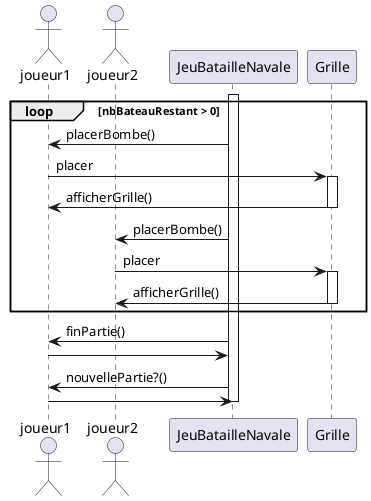 @startuml
actor joueur1
actor joueur2

activate JeuBatailleNavale
loop nbBateauRestant > 0
   JeuBatailleNavale -> joueur1 : placerBombe()
   joueur1 -> Grille : placer
   activate Grille
   Grille -> joueur1 : afficherGrille()
   deactivate Grille
   JeuBatailleNavale -> joueur2 : placerBombe()
   joueur2 -> Grille : placer
   activate Grille
   Grille -> joueur2 : afficherGrille()
   deactivate Grille
end
JeuBatailleNavale -> joueur1 : finPartie()
joueur1 -> JeuBatailleNavale
JeuBatailleNavale -> joueur1 : nouvellePartie?()
joueur1 -> JeuBatailleNavale


deactivate JeuBatailleNavale
@enduml
